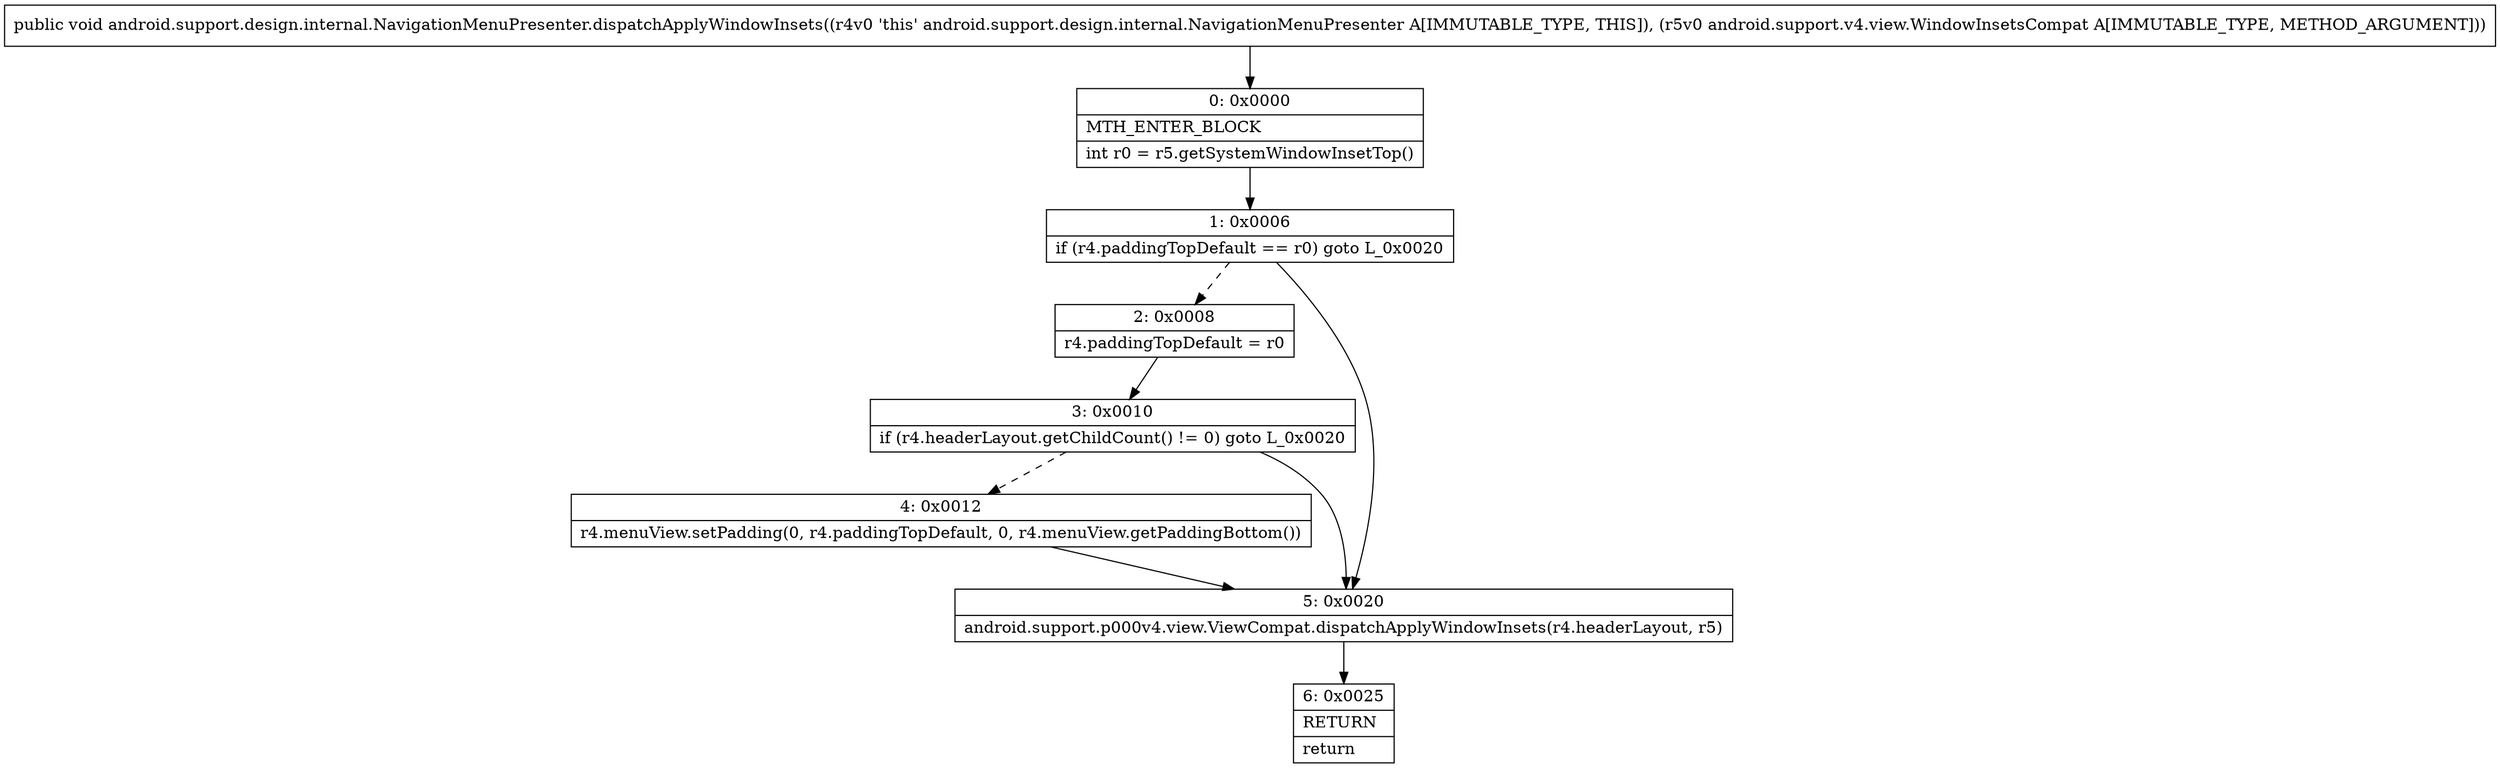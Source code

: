 digraph "CFG forandroid.support.design.internal.NavigationMenuPresenter.dispatchApplyWindowInsets(Landroid\/support\/v4\/view\/WindowInsetsCompat;)V" {
Node_0 [shape=record,label="{0\:\ 0x0000|MTH_ENTER_BLOCK\l|int r0 = r5.getSystemWindowInsetTop()\l}"];
Node_1 [shape=record,label="{1\:\ 0x0006|if (r4.paddingTopDefault == r0) goto L_0x0020\l}"];
Node_2 [shape=record,label="{2\:\ 0x0008|r4.paddingTopDefault = r0\l}"];
Node_3 [shape=record,label="{3\:\ 0x0010|if (r4.headerLayout.getChildCount() != 0) goto L_0x0020\l}"];
Node_4 [shape=record,label="{4\:\ 0x0012|r4.menuView.setPadding(0, r4.paddingTopDefault, 0, r4.menuView.getPaddingBottom())\l}"];
Node_5 [shape=record,label="{5\:\ 0x0020|android.support.p000v4.view.ViewCompat.dispatchApplyWindowInsets(r4.headerLayout, r5)\l}"];
Node_6 [shape=record,label="{6\:\ 0x0025|RETURN\l|return\l}"];
MethodNode[shape=record,label="{public void android.support.design.internal.NavigationMenuPresenter.dispatchApplyWindowInsets((r4v0 'this' android.support.design.internal.NavigationMenuPresenter A[IMMUTABLE_TYPE, THIS]), (r5v0 android.support.v4.view.WindowInsetsCompat A[IMMUTABLE_TYPE, METHOD_ARGUMENT])) }"];
MethodNode -> Node_0;
Node_0 -> Node_1;
Node_1 -> Node_2[style=dashed];
Node_1 -> Node_5;
Node_2 -> Node_3;
Node_3 -> Node_4[style=dashed];
Node_3 -> Node_5;
Node_4 -> Node_5;
Node_5 -> Node_6;
}

